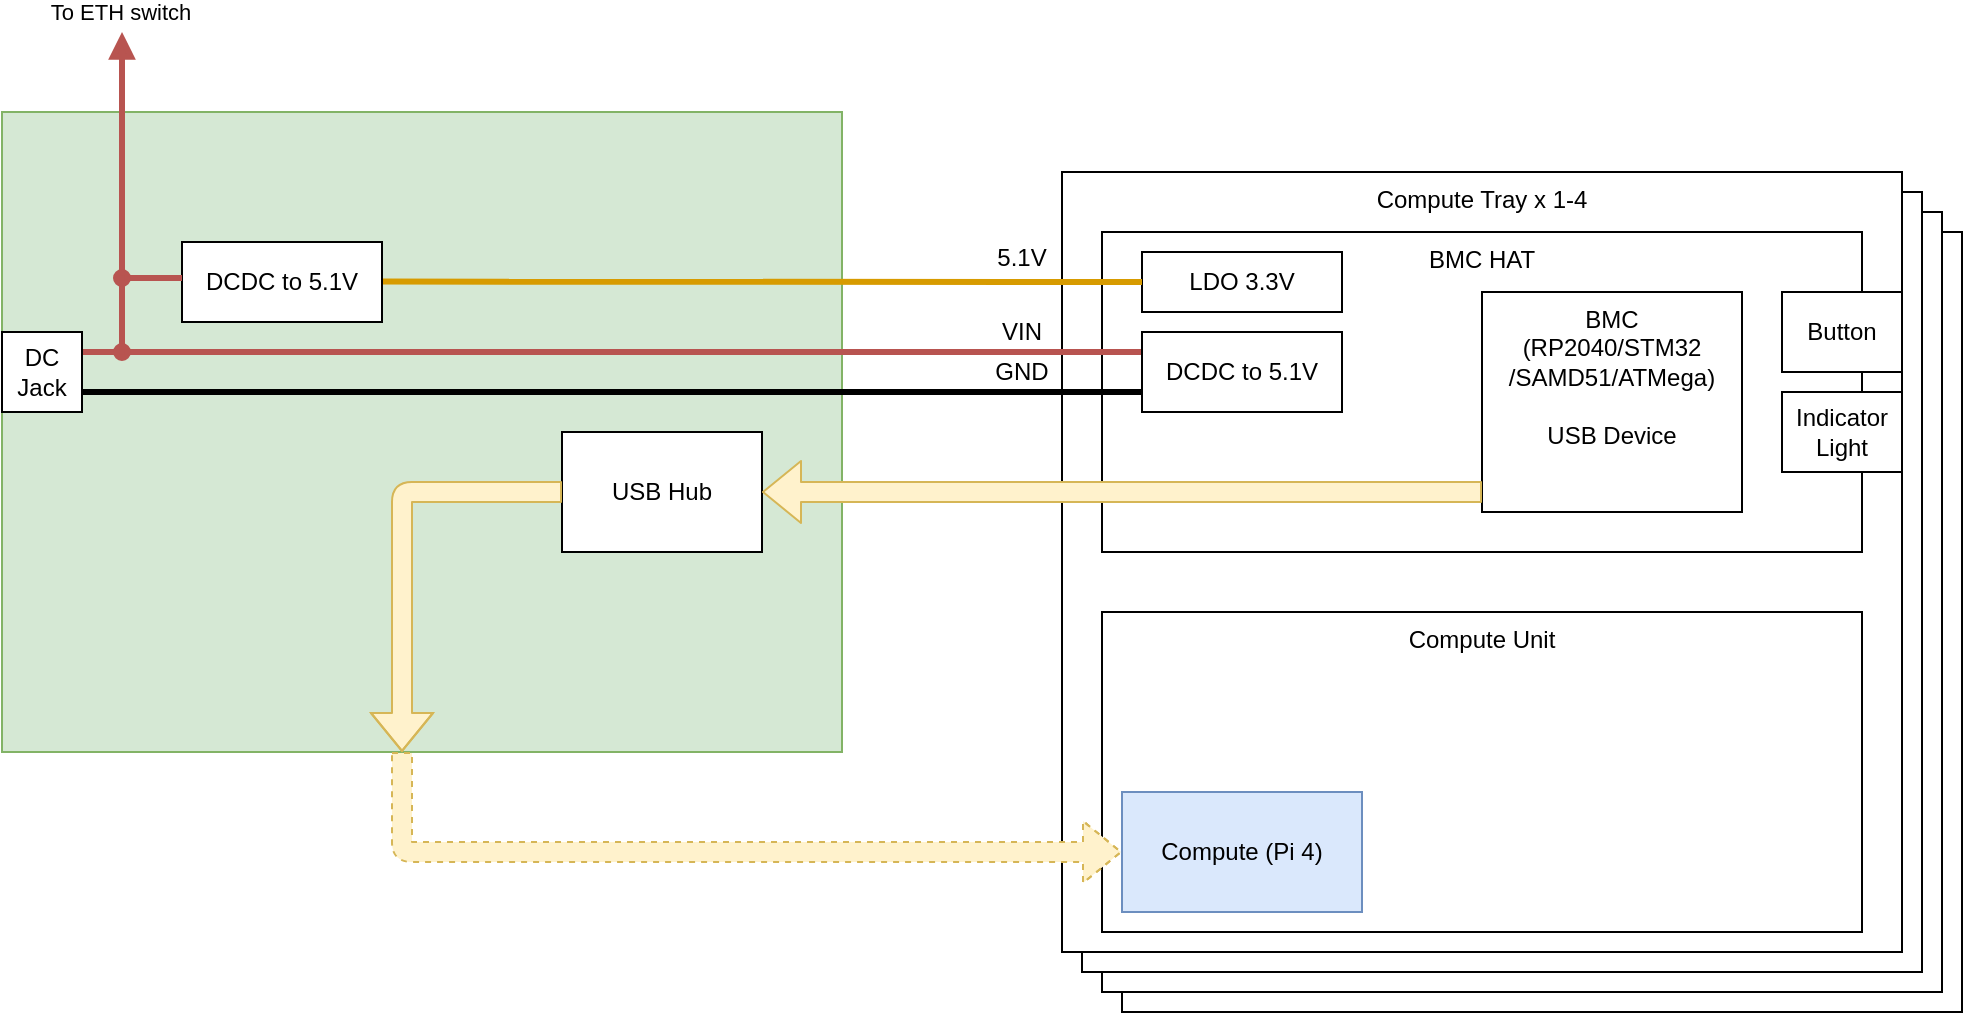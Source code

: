 <mxfile version="14.7.4" type="github" pages="2">
  <diagram id="kmUigxEFK028a0RhQnVS" name="Page-1">
    <mxGraphModel dx="1426" dy="769" grid="1" gridSize="10" guides="1" tooltips="1" connect="1" arrows="1" fold="1" page="1" pageScale="1" pageWidth="1654" pageHeight="1169" math="0" shadow="0">
      <root>
        <mxCell id="0" />
        <mxCell id="1" parent="0" />
        <mxCell id="JYS4BPK2dpWjeIuSEi76-3" value="" style="rounded=0;whiteSpace=wrap;html=1;fillColor=#d5e8d4;align=center;verticalAlign=middle;strokeColor=#82b366;" vertex="1" parent="1">
          <mxGeometry x="310" y="400" width="420" height="320" as="geometry" />
        </mxCell>
        <mxCell id="JYS4BPK2dpWjeIuSEi76-6" value="" style="rounded=0;whiteSpace=wrap;html=1;align=center;verticalAlign=top;" vertex="1" parent="1">
          <mxGeometry x="870" y="460" width="420" height="390" as="geometry" />
        </mxCell>
        <mxCell id="JYS4BPK2dpWjeIuSEi76-5" value="" style="rounded=0;whiteSpace=wrap;html=1;align=center;verticalAlign=top;" vertex="1" parent="1">
          <mxGeometry x="860" y="450" width="420" height="390" as="geometry" />
        </mxCell>
        <mxCell id="JYS4BPK2dpWjeIuSEi76-4" value="" style="rounded=0;whiteSpace=wrap;html=1;align=center;verticalAlign=top;" vertex="1" parent="1">
          <mxGeometry x="850" y="440" width="420" height="390" as="geometry" />
        </mxCell>
        <mxCell id="A2itI3pVLudstaMCwzq0-24" value="Compute Tray x 1-4" style="rounded=0;whiteSpace=wrap;html=1;align=center;verticalAlign=top;" vertex="1" parent="1">
          <mxGeometry x="840" y="430" width="420" height="390" as="geometry" />
        </mxCell>
        <mxCell id="A2itI3pVLudstaMCwzq0-1" value="BMC HAT" style="rounded=0;whiteSpace=wrap;html=1;align=center;verticalAlign=top;fillColor=none;" vertex="1" parent="1">
          <mxGeometry x="860" y="460" width="380" height="160" as="geometry" />
        </mxCell>
        <mxCell id="A2itI3pVLudstaMCwzq0-3" value="" style="endArrow=none;html=1;fillColor=#f8cecc;strokeColor=#b85450;strokeWidth=3;startArrow=none;startFill=0;" edge="1" parent="1">
          <mxGeometry width="50" height="50" relative="1" as="geometry">
            <mxPoint x="350" y="520" as="sourcePoint" />
            <mxPoint x="880" y="520" as="targetPoint" />
          </mxGeometry>
        </mxCell>
        <mxCell id="A2itI3pVLudstaMCwzq0-5" value="&lt;font style=&quot;font-size: 12px&quot;&gt;VIN&lt;/font&gt;" style="text;html=1;strokeColor=none;fillColor=none;align=center;verticalAlign=middle;whiteSpace=wrap;rounded=0;" vertex="1" parent="1">
          <mxGeometry x="800" y="500" width="40" height="20" as="geometry" />
        </mxCell>
        <mxCell id="A2itI3pVLudstaMCwzq0-12" value="&lt;div&gt;BMC&lt;/div&gt;&lt;div&gt;(RP2040/STM32&lt;/div&gt;&lt;div&gt;/SAMD51/ATMega)&lt;/div&gt;&lt;div&gt;&lt;br&gt;&lt;/div&gt;&lt;div&gt;USB Device&lt;/div&gt;" style="rounded=0;whiteSpace=wrap;html=1;align=center;verticalAlign=top;" vertex="1" parent="1">
          <mxGeometry x="1050" y="490" width="130" height="110" as="geometry" />
        </mxCell>
        <mxCell id="A2itI3pVLudstaMCwzq0-13" value="DCDC to 5.1V" style="rounded=0;whiteSpace=wrap;html=1;align=center;verticalAlign=middle;" vertex="1" parent="1">
          <mxGeometry x="880" y="510" width="100" height="40" as="geometry" />
        </mxCell>
        <mxCell id="A2itI3pVLudstaMCwzq0-15" value="LDO 3.3V" style="rounded=0;whiteSpace=wrap;html=1;align=center;verticalAlign=middle;" vertex="1" parent="1">
          <mxGeometry x="880" y="470" width="100" height="30" as="geometry" />
        </mxCell>
        <mxCell id="A2itI3pVLudstaMCwzq0-20" value="" style="endArrow=none;html=1;fillColor=#f8cecc;strokeWidth=3;startArrow=none;startFill=0;" edge="1" parent="1">
          <mxGeometry width="50" height="50" relative="1" as="geometry">
            <mxPoint x="350" y="540" as="sourcePoint" />
            <mxPoint x="880" y="540" as="targetPoint" />
          </mxGeometry>
        </mxCell>
        <mxCell id="A2itI3pVLudstaMCwzq0-22" value="" style="endArrow=none;html=1;strokeColor=#d79b00;strokeWidth=3;startArrow=none;startFill=0;fillColor=#ffe6cc;rounded=0;" edge="1" parent="1">
          <mxGeometry width="50" height="50" relative="1" as="geometry">
            <mxPoint x="500" y="484.8" as="sourcePoint" />
            <mxPoint x="880" y="485" as="targetPoint" />
            <Array as="points" />
          </mxGeometry>
        </mxCell>
        <mxCell id="A2itI3pVLudstaMCwzq0-23" value="Compute Unit" style="rounded=0;whiteSpace=wrap;html=1;align=center;verticalAlign=top;fillColor=none;" vertex="1" parent="1">
          <mxGeometry x="860" y="650" width="380" height="160" as="geometry" />
        </mxCell>
        <mxCell id="A2itI3pVLudstaMCwzq0-25" value="&lt;font style=&quot;font-size: 12px&quot;&gt;GND&lt;/font&gt;" style="text;html=1;strokeColor=none;fillColor=none;align=center;verticalAlign=middle;whiteSpace=wrap;rounded=0;" vertex="1" parent="1">
          <mxGeometry x="800" y="520" width="40" height="20" as="geometry" />
        </mxCell>
        <mxCell id="A2itI3pVLudstaMCwzq0-27" value="&lt;font style=&quot;font-size: 12px&quot;&gt;5.1V&lt;/font&gt;" style="text;html=1;strokeColor=none;fillColor=none;align=center;verticalAlign=middle;whiteSpace=wrap;rounded=0;" vertex="1" parent="1">
          <mxGeometry x="800" y="463" width="40" height="20" as="geometry" />
        </mxCell>
        <mxCell id="JYS4BPK2dpWjeIuSEi76-7" value="USB Hub" style="rounded=0;whiteSpace=wrap;html=1;strokeColor=#000000;fillColor=#ffffff;align=center;verticalAlign=middle;" vertex="1" parent="1">
          <mxGeometry x="590" y="560" width="100" height="60" as="geometry" />
        </mxCell>
        <mxCell id="JYS4BPK2dpWjeIuSEi76-8" value="" style="shape=flexArrow;endArrow=classic;html=1;strokeWidth=1;fillColor=#fff2cc;strokeColor=#d6b656;" edge="1" parent="1">
          <mxGeometry width="50" height="50" relative="1" as="geometry">
            <mxPoint x="590" y="590" as="sourcePoint" />
            <mxPoint x="510" y="720" as="targetPoint" />
            <Array as="points">
              <mxPoint x="510" y="590" />
            </Array>
          </mxGeometry>
        </mxCell>
        <mxCell id="A2itI3pVLudstaMCwzq0-6" value="" style="shape=flexArrow;endArrow=classic;html=1;strokeWidth=1;fillColor=#fff2cc;strokeColor=#d6b656;" edge="1" parent="1" target="JYS4BPK2dpWjeIuSEi76-7">
          <mxGeometry width="50" height="50" relative="1" as="geometry">
            <mxPoint x="1050" y="590" as="sourcePoint" />
            <mxPoint x="650" y="600" as="targetPoint" />
            <Array as="points" />
          </mxGeometry>
        </mxCell>
        <mxCell id="JYS4BPK2dpWjeIuSEi76-12" value="" style="shape=flexArrow;endArrow=classic;html=1;strokeWidth=1;fillColor=#fff2cc;strokeColor=#d6b656;dashed=1;" edge="1" parent="1">
          <mxGeometry width="50" height="50" relative="1" as="geometry">
            <mxPoint x="510" y="720" as="sourcePoint" />
            <mxPoint x="870" y="770" as="targetPoint" />
            <Array as="points">
              <mxPoint x="510" y="770" />
            </Array>
          </mxGeometry>
        </mxCell>
        <mxCell id="JYS4BPK2dpWjeIuSEi76-13" value="DCDC to 5.1V" style="rounded=0;whiteSpace=wrap;html=1;align=center;verticalAlign=middle;" vertex="1" parent="1">
          <mxGeometry x="400" y="465" width="100" height="40" as="geometry" />
        </mxCell>
        <mxCell id="JYS4BPK2dpWjeIuSEi76-14" value="Button" style="rounded=0;whiteSpace=wrap;html=1;strokeColor=#000000;fillColor=#ffffff;align=center;verticalAlign=middle;" vertex="1" parent="1">
          <mxGeometry x="1200" y="490" width="60" height="40" as="geometry" />
        </mxCell>
        <mxCell id="JYS4BPK2dpWjeIuSEi76-15" value="Indicator Light" style="rounded=0;whiteSpace=wrap;html=1;strokeColor=#000000;fillColor=#ffffff;align=center;verticalAlign=middle;" vertex="1" parent="1">
          <mxGeometry x="1200" y="540" width="60" height="40" as="geometry" />
        </mxCell>
        <mxCell id="JYS4BPK2dpWjeIuSEi76-16" value="Compute (Pi 4)" style="rounded=0;whiteSpace=wrap;html=1;strokeColor=#6c8ebf;fillColor=#dae8fc;align=center;verticalAlign=middle;" vertex="1" parent="1">
          <mxGeometry x="870" y="740" width="120" height="60" as="geometry" />
        </mxCell>
        <mxCell id="JYS4BPK2dpWjeIuSEi76-18" value="DC&lt;br&gt;Jack" style="rounded=0;whiteSpace=wrap;html=1;strokeColor=#000000;fillColor=#ffffff;align=center;verticalAlign=middle;" vertex="1" parent="1">
          <mxGeometry x="310" y="510" width="40" height="40" as="geometry" />
        </mxCell>
        <mxCell id="JYS4BPK2dpWjeIuSEi76-19" value="" style="endArrow=none;html=1;fillColor=#f8cecc;strokeColor=#b85450;strokeWidth=3;startArrow=oval;startFill=1;rounded=0;" edge="1" parent="1">
          <mxGeometry width="50" height="50" relative="1" as="geometry">
            <mxPoint x="370" y="520" as="sourcePoint" />
            <mxPoint x="400" y="483" as="targetPoint" />
            <Array as="points">
              <mxPoint x="370" y="483" />
            </Array>
          </mxGeometry>
        </mxCell>
        <mxCell id="JYS4BPK2dpWjeIuSEi76-22" value="" style="endArrow=block;html=1;fillColor=#f8cecc;strokeColor=#b85450;strokeWidth=3;startArrow=oval;startFill=1;rounded=0;endFill=1;" edge="1" parent="1">
          <mxGeometry width="50" height="50" relative="1" as="geometry">
            <mxPoint x="370" y="483" as="sourcePoint" />
            <mxPoint x="370" y="360" as="targetPoint" />
            <Array as="points" />
          </mxGeometry>
        </mxCell>
        <mxCell id="JYS4BPK2dpWjeIuSEi76-23" value="To ETH switch" style="edgeLabel;html=1;align=center;verticalAlign=middle;resizable=0;points=[];" vertex="1" connectable="0" parent="JYS4BPK2dpWjeIuSEi76-22">
          <mxGeometry x="0.72" y="1" relative="1" as="geometry">
            <mxPoint y="-27" as="offset" />
          </mxGeometry>
        </mxCell>
      </root>
    </mxGraphModel>
  </diagram>
  <diagram id="6NxBXGfKM2cuJRmJCFxG" name="HAT">
    <mxGraphModel dx="475" dy="256" grid="1" gridSize="10" guides="1" tooltips="1" connect="1" arrows="1" fold="1" page="1" pageScale="1" pageWidth="1654" pageHeight="1169" math="0" shadow="0">
      <root>
        <mxCell id="tb8Lkx9Qm9kQfr8fyZOy-0" />
        <mxCell id="tb8Lkx9Qm9kQfr8fyZOy-1" parent="tb8Lkx9Qm9kQfr8fyZOy-0" />
        <mxCell id="2_bnYT3e9y1Y6GlhtHqV-0" value="HAT" style="rounded=0;whiteSpace=wrap;html=1;fillColor=#ffffff;align=center;verticalAlign=top;" vertex="1" parent="tb8Lkx9Qm9kQfr8fyZOy-1">
          <mxGeometry x="440" y="200" width="320" height="240" as="geometry" />
        </mxCell>
        <mxCell id="2_bnYT3e9y1Y6GlhtHqV-1" value="DCDC &lt;br&gt;to 5.1V" style="rounded=0;whiteSpace=wrap;html=1;fillColor=#ffffff;align=center;verticalAlign=middle;" vertex="1" parent="tb8Lkx9Qm9kQfr8fyZOy-1">
          <mxGeometry x="560" y="240" width="60" height="40" as="geometry" />
        </mxCell>
        <mxCell id="2_bnYT3e9y1Y6GlhtHqV-2" value="DCDC &lt;br&gt;to 3.3V" style="rounded=0;whiteSpace=wrap;html=1;fillColor=#ffffff;align=center;verticalAlign=middle;" vertex="1" parent="tb8Lkx9Qm9kQfr8fyZOy-1">
          <mxGeometry x="560" y="300" width="60" height="40" as="geometry" />
        </mxCell>
        <mxCell id="2_bnYT3e9y1Y6GlhtHqV-3" value="BMC" style="rounded=0;whiteSpace=wrap;html=1;fillColor=#ffffff;align=center;verticalAlign=middle;" vertex="1" parent="tb8Lkx9Qm9kQfr8fyZOy-1">
          <mxGeometry x="630" y="240" width="90" height="60" as="geometry" />
        </mxCell>
        <mxCell id="2_bnYT3e9y1Y6GlhtHqV-4" value="PAC1921" style="rounded=0;whiteSpace=wrap;html=1;fillColor=#ffffff;align=center;verticalAlign=middle;" vertex="1" parent="tb8Lkx9Qm9kQfr8fyZOy-1">
          <mxGeometry x="645" y="350" width="60" height="40" as="geometry" />
        </mxCell>
      </root>
    </mxGraphModel>
  </diagram>
</mxfile>
